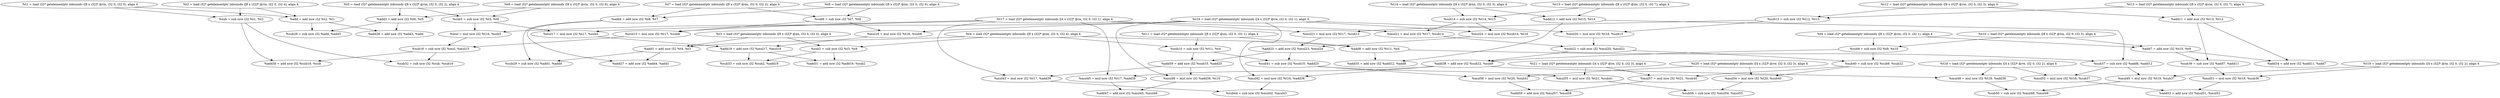 digraph G {
compound=true
"t1" [label="  %t1 = load i32* getelementptr inbounds ([8 x i32]* @rin, i32 0, i32 0), align 4"]
"t2" [label="  %t2 = load i32* getelementptr inbounds ([8 x i32]* @rin, i32 0, i32 4), align 4"]
"add" [label="  %add = add nsw i32 %t2, %t1"]
"t3" [label="  %t3 = load i32* getelementptr inbounds ([8 x i32]* @iin, i32 0, i32 0), align 4"]
"t4" [label="  %t4 = load i32* getelementptr inbounds ([8 x i32]* @iin, i32 0, i32 4), align 4"]
"add1" [label="  %add1 = add nsw i32 %t4, %t3"]
"sub" [label="  %sub = sub nsw i32 %t1, %t2"]
"sub2" [label="  %sub2 = sub nsw i32 %t3, %t4"]
"t5" [label="  %t5 = load i32* getelementptr inbounds ([8 x i32]* @rin, i32 0, i32 2), align 4"]
"t6" [label="  %t6 = load i32* getelementptr inbounds ([8 x i32]* @rin, i32 0, i32 6), align 4"]
"add3" [label="  %add3 = add nsw i32 %t6, %t5"]
"t7" [label="  %t7 = load i32* getelementptr inbounds ([8 x i32]* @iin, i32 0, i32 2), align 4"]
"t8" [label="  %t8 = load i32* getelementptr inbounds ([8 x i32]* @iin, i32 0, i32 6), align 4"]
"add4" [label="  %add4 = add nsw i32 %t8, %t7"]
"sub5" [label="  %sub5 = sub nsw i32 %t5, %t6"]
"sub6" [label="  %sub6 = sub nsw i32 %t7, %t8"]
"t9" [label="  %t9 = load i32* getelementptr inbounds ([8 x i32]* @rin, i32 0, i32 1), align 4"]
"t10" [label="  %t10 = load i32* getelementptr inbounds ([8 x i32]* @rin, i32 0, i32 5), align 4"]
"add7" [label="  %add7 = add nsw i32 %t10, %t9"]
"t11" [label="  %t11 = load i32* getelementptr inbounds ([8 x i32]* @iin, i32 0, i32 1), align 4"]
"add8" [label="  %add8 = add nsw i32 %t11, %t4"]
"sub9" [label="  %sub9 = sub nsw i32 %t9, %t10"]
"sub10" [label="  %sub10 = sub nsw i32 %t11, %t4"]
"t12" [label="  %t12 = load i32* getelementptr inbounds ([8 x i32]* @rin, i32 0, i32 3), align 4"]
"t13" [label="  %t13 = load i32* getelementptr inbounds ([8 x i32]* @rin, i32 0, i32 7), align 4"]
"add11" [label="  %add11 = add nsw i32 %t13, %t12"]
"t14" [label="  %t14 = load i32* getelementptr inbounds ([8 x i32]* @iin, i32 0, i32 3), align 4"]
"t15" [label="  %t15 = load i32* getelementptr inbounds ([8 x i32]* @iin, i32 0, i32 7), align 4"]
"add12" [label="  %add12 = add nsw i32 %t15, %t14"]
"sub13" [label="  %sub13 = sub nsw i32 %t12, %t13"]
"sub14" [label="  %sub14 = sub nsw i32 %t14, %t15"]
"t16" [label="  %t16 = load i32* getelementptr inbounds ([4 x i32]* @rw, i32 0, i32 1), align 4"]
"mul" [label="  %mul = mul nsw i32 %t16, %sub5"]
"t17" [label="  %t17 = load i32* getelementptr inbounds ([4 x i32]* @iw, i32 0, i32 1), align 4"]
"mul15" [label="  %mul15 = mul nsw i32 %t17, %sub6"]
"sub16" [label="  %sub16 = sub nsw i32 %mul, %mul15"]
"mul17" [label="  %mul17 = mul nsw i32 %t17, %sub5"]
"mul18" [label="  %mul18 = mul nsw i32 %t16, %sub6"]
"add19" [label="  %add19 = add nsw i32 %mul17, %mul18"]
"mul20" [label="  %mul20 = mul nsw i32 %t16, %sub13"]
"mul21" [label="  %mul21 = mul nsw i32 %t17, %sub14"]
"sub22" [label="  %sub22 = sub nsw i32 %mul20, %mul21"]
"mul23" [label="  %mul23 = mul nsw i32 %t17, %sub13"]
"mul24" [label="  %mul24 = mul nsw i32 %sub14, %t16"]
"add25" [label="  %add25 = add nsw i32 %mul23, %mul24"]
"add26" [label="  %add26 = add nsw i32 %add3, %add"]
"add27" [label="  %add27 = add nsw i32 %add4, %add1"]
"sub28" [label="  %sub28 = sub nsw i32 %add, %add3"]
"sub29" [label="  %sub29 = sub nsw i32 %add1, %add4"]
"add30" [label="  %add30 = add nsw i32 %sub16, %sub"]
"add31" [label="  %add31 = add nsw i32 %add19, %sub2"]
"sub32" [label="  %sub32 = sub nsw i32 %sub, %sub16"]
"sub33" [label="  %sub33 = sub nsw i32 %sub2, %add19"]
"add34" [label="  %add34 = add nsw i32 %add11, %add7"]
"add35" [label="  %add35 = add nsw i32 %add12, %add8"]
"sub36" [label="  %sub36 = sub nsw i32 %add7, %add11"]
"sub37" [label="  %sub37 = sub nsw i32 %add8, %add12"]
"add38" [label="  %add38 = add nsw i32 %sub22, %sub9"]
"add39" [label="  %add39 = add nsw i32 %sub10, %add25"]
"sub40" [label="  %sub40 = sub nsw i32 %sub9, %sub22"]
"sub41" [label="  %sub41 = sub nsw i32 %sub10, %add25"]
"mul42" [label="  %mul42 = mul nsw i32 %t16, %add38"]
"mul43" [label="  %mul43 = mul nsw i32 %t17, %add39"]
"sub44" [label="  %sub44 = sub nsw i32 %mul42, %mul43"]
"mul45" [label="  %mul45 = mul nsw i32 %t17, %add38"]
"mul46" [label="  %mul46 = mul nsw i32 %add39, %t16"]
"add47" [label="  %add47 = add nsw i32 %mul45, %mul46"]
"t18" [label="  %t18 = load i32* getelementptr inbounds ([4 x i32]* @rw, i32 0, i32 2), align 4"]
"mul48" [label="  %mul48 = mul nsw i32 %t18, %add38"]
"t19" [label="  %t19 = load i32* getelementptr inbounds ([4 x i32]* @iw, i32 0, i32 2), align 4"]
"mul49" [label="  %mul49 = mul nsw i32 %t19, %sub37"]
"sub50" [label="  %sub50 = sub nsw i32 %mul48, %mul49"]
"mul51" [label="  %mul51 = mul nsw i32 %t19, %sub36"]
"mul52" [label="  %mul52 = mul nsw i32 %t18, %sub37"]
"add53" [label="  %add53 = add nsw i32 %mul51, %mul52"]
"t20" [label="  %t20 = load i32* getelementptr inbounds ([4 x i32]* @rw, i32 0, i32 3), align 4"]
"mul54" [label="  %mul54 = mul nsw i32 %t20, %sub40"]
"t21" [label="  %t21 = load i32* getelementptr inbounds ([4 x i32]* @iw, i32 0, i32 3), align 4"]
"mul55" [label="  %mul55 = mul nsw i32 %t21, %sub41"]
"sub56" [label="  %sub56 = sub nsw i32 %mul54, %mul55"]
"mul57" [label="  %mul57 = mul nsw i32 %t21, %sub40"]
"mul58" [label="  %mul58 = mul nsw i32 %t20, %sub41"]
"add59" [label="  %add59 = add nsw i32 %mul57, %mul58"]
"t2" -> "add"
"t1" -> "add"
"t4" -> "add1"
"t3" -> "add1"
"t1" -> "sub"
"t2" -> "sub"
"t3" -> "sub2"
"t4" -> "sub2"
"t6" -> "add3"
"t5" -> "add3"
"t8" -> "add4"
"t7" -> "add4"
"t5" -> "sub5"
"t6" -> "sub5"
"t7" -> "sub6"
"t8" -> "sub6"
"t10" -> "add7"
"t9" -> "add7"
"t11" -> "add8"
"t4" -> "add8"
"t9" -> "sub9"
"t10" -> "sub9"
"t11" -> "sub10"
"t4" -> "sub10"
"t13" -> "add11"
"t12" -> "add11"
"t15" -> "add12"
"t14" -> "add12"
"t12" -> "sub13"
"t13" -> "sub13"
"t14" -> "sub14"
"t15" -> "sub14"
"t16" -> "mul"
"sub5" -> "mul"
"t17" -> "mul15"
"sub6" -> "mul15"
"mul" -> "sub16"
"mul15" -> "sub16"
"t17" -> "mul17"
"sub5" -> "mul17"
"t16" -> "mul18"
"sub6" -> "mul18"
"mul17" -> "add19"
"mul18" -> "add19"
"t16" -> "mul20"
"sub13" -> "mul20"
"t17" -> "mul21"
"sub14" -> "mul21"
"mul20" -> "sub22"
"mul21" -> "sub22"
"t17" -> "mul23"
"sub13" -> "mul23"
"sub14" -> "mul24"
"t16" -> "mul24"
"mul23" -> "add25"
"mul24" -> "add25"
"add3" -> "add26"
"add" -> "add26"
"add4" -> "add27"
"add1" -> "add27"
"add" -> "sub28"
"add3" -> "sub28"
"add1" -> "sub29"
"add4" -> "sub29"
"sub16" -> "add30"
"sub" -> "add30"
"add19" -> "add31"
"sub2" -> "add31"
"sub" -> "sub32"
"sub16" -> "sub32"
"sub2" -> "sub33"
"add19" -> "sub33"
"add11" -> "add34"
"add7" -> "add34"
"add12" -> "add35"
"add8" -> "add35"
"add7" -> "sub36"
"add11" -> "sub36"
"add8" -> "sub37"
"add12" -> "sub37"
"sub22" -> "add38"
"sub9" -> "add38"
"sub10" -> "add39"
"add25" -> "add39"
"sub9" -> "sub40"
"sub22" -> "sub40"
"sub10" -> "sub41"
"add25" -> "sub41"
"t16" -> "mul42"
"add38" -> "mul42"
"t17" -> "mul43"
"add39" -> "mul43"
"mul42" -> "sub44"
"mul43" -> "sub44"
"t17" -> "mul45"
"add38" -> "mul45"
"add39" -> "mul46"
"t16" -> "mul46"
"mul45" -> "add47"
"mul46" -> "add47"
"t18" -> "mul48"
"add38" -> "mul48"
"t19" -> "mul49"
"sub37" -> "mul49"
"mul48" -> "sub50"
"mul49" -> "sub50"
"t19" -> "mul51"
"sub36" -> "mul51"
"t18" -> "mul52"
"sub37" -> "mul52"
"mul51" -> "add53"
"mul52" -> "add53"
"t20" -> "mul54"
"sub40" -> "mul54"
"t21" -> "mul55"
"sub41" -> "mul55"
"mul54" -> "sub56"
"mul55" -> "sub56"
"t21" -> "mul57"
"sub40" -> "mul57"
"t20" -> "mul58"
"sub41" -> "mul58"
"mul57" -> "add59"
"mul58" -> "add59"
}
